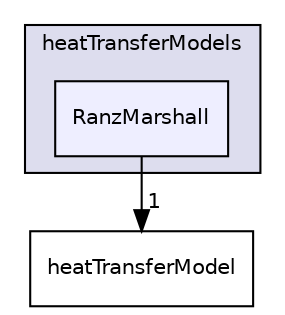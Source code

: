digraph "RanzMarshall" {
  bgcolor=transparent;
  compound=true
  node [ fontsize="10", fontname="Helvetica"];
  edge [ labelfontsize="10", labelfontname="Helvetica"];
  subgraph clusterdir_40137832b1bbefb800916a2d4dc60e92 {
    graph [ bgcolor="#ddddee", pencolor="black", label="heatTransferModels" fontname="Helvetica", fontsize="10", URL="dir_40137832b1bbefb800916a2d4dc60e92.html"]
  dir_294f51ff027b817640799472a6e2c6df [shape=box, label="RanzMarshall", style="filled", fillcolor="#eeeeff", pencolor="black", URL="dir_294f51ff027b817640799472a6e2c6df.html"];
  }
  dir_90d61f594bd91cd80572c3a84e8b21f8 [shape=box label="heatTransferModel" URL="dir_90d61f594bd91cd80572c3a84e8b21f8.html"];
  dir_294f51ff027b817640799472a6e2c6df->dir_90d61f594bd91cd80572c3a84e8b21f8 [headlabel="1", labeldistance=1.5 headhref="dir_000322_000180.html"];
}
